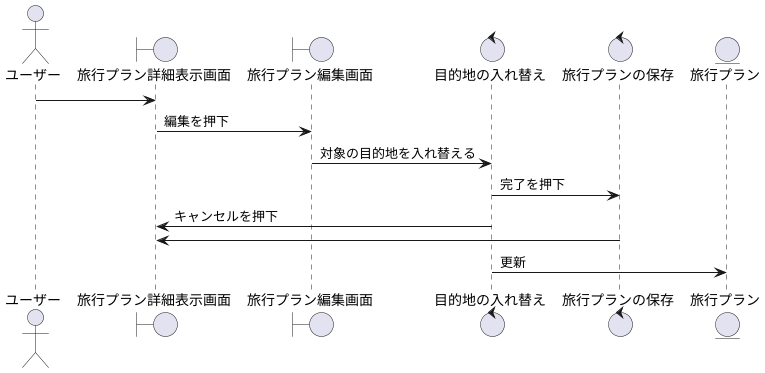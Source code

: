 @startuml

actor ユーザー

boundary 旅行プラン詳細表示画面
boundary 旅行プラン編集画面

control 目的地の入れ替え
control 旅行プランの保存

entity 旅行プラン

ユーザー -> 旅行プラン詳細表示画面
旅行プラン詳細表示画面 -> 旅行プラン編集画面 : 編集を押下
旅行プラン編集画面 -> 目的地の入れ替え : 対象の目的地を入れ替える
目的地の入れ替え -> 旅行プランの保存 : 完了を押下
目的地の入れ替え -> 旅行プラン詳細表示画面 : キャンセルを押下
旅行プランの保存 -> 旅行プラン詳細表示画面
目的地の入れ替え -> 旅行プラン : 更新

@enduml